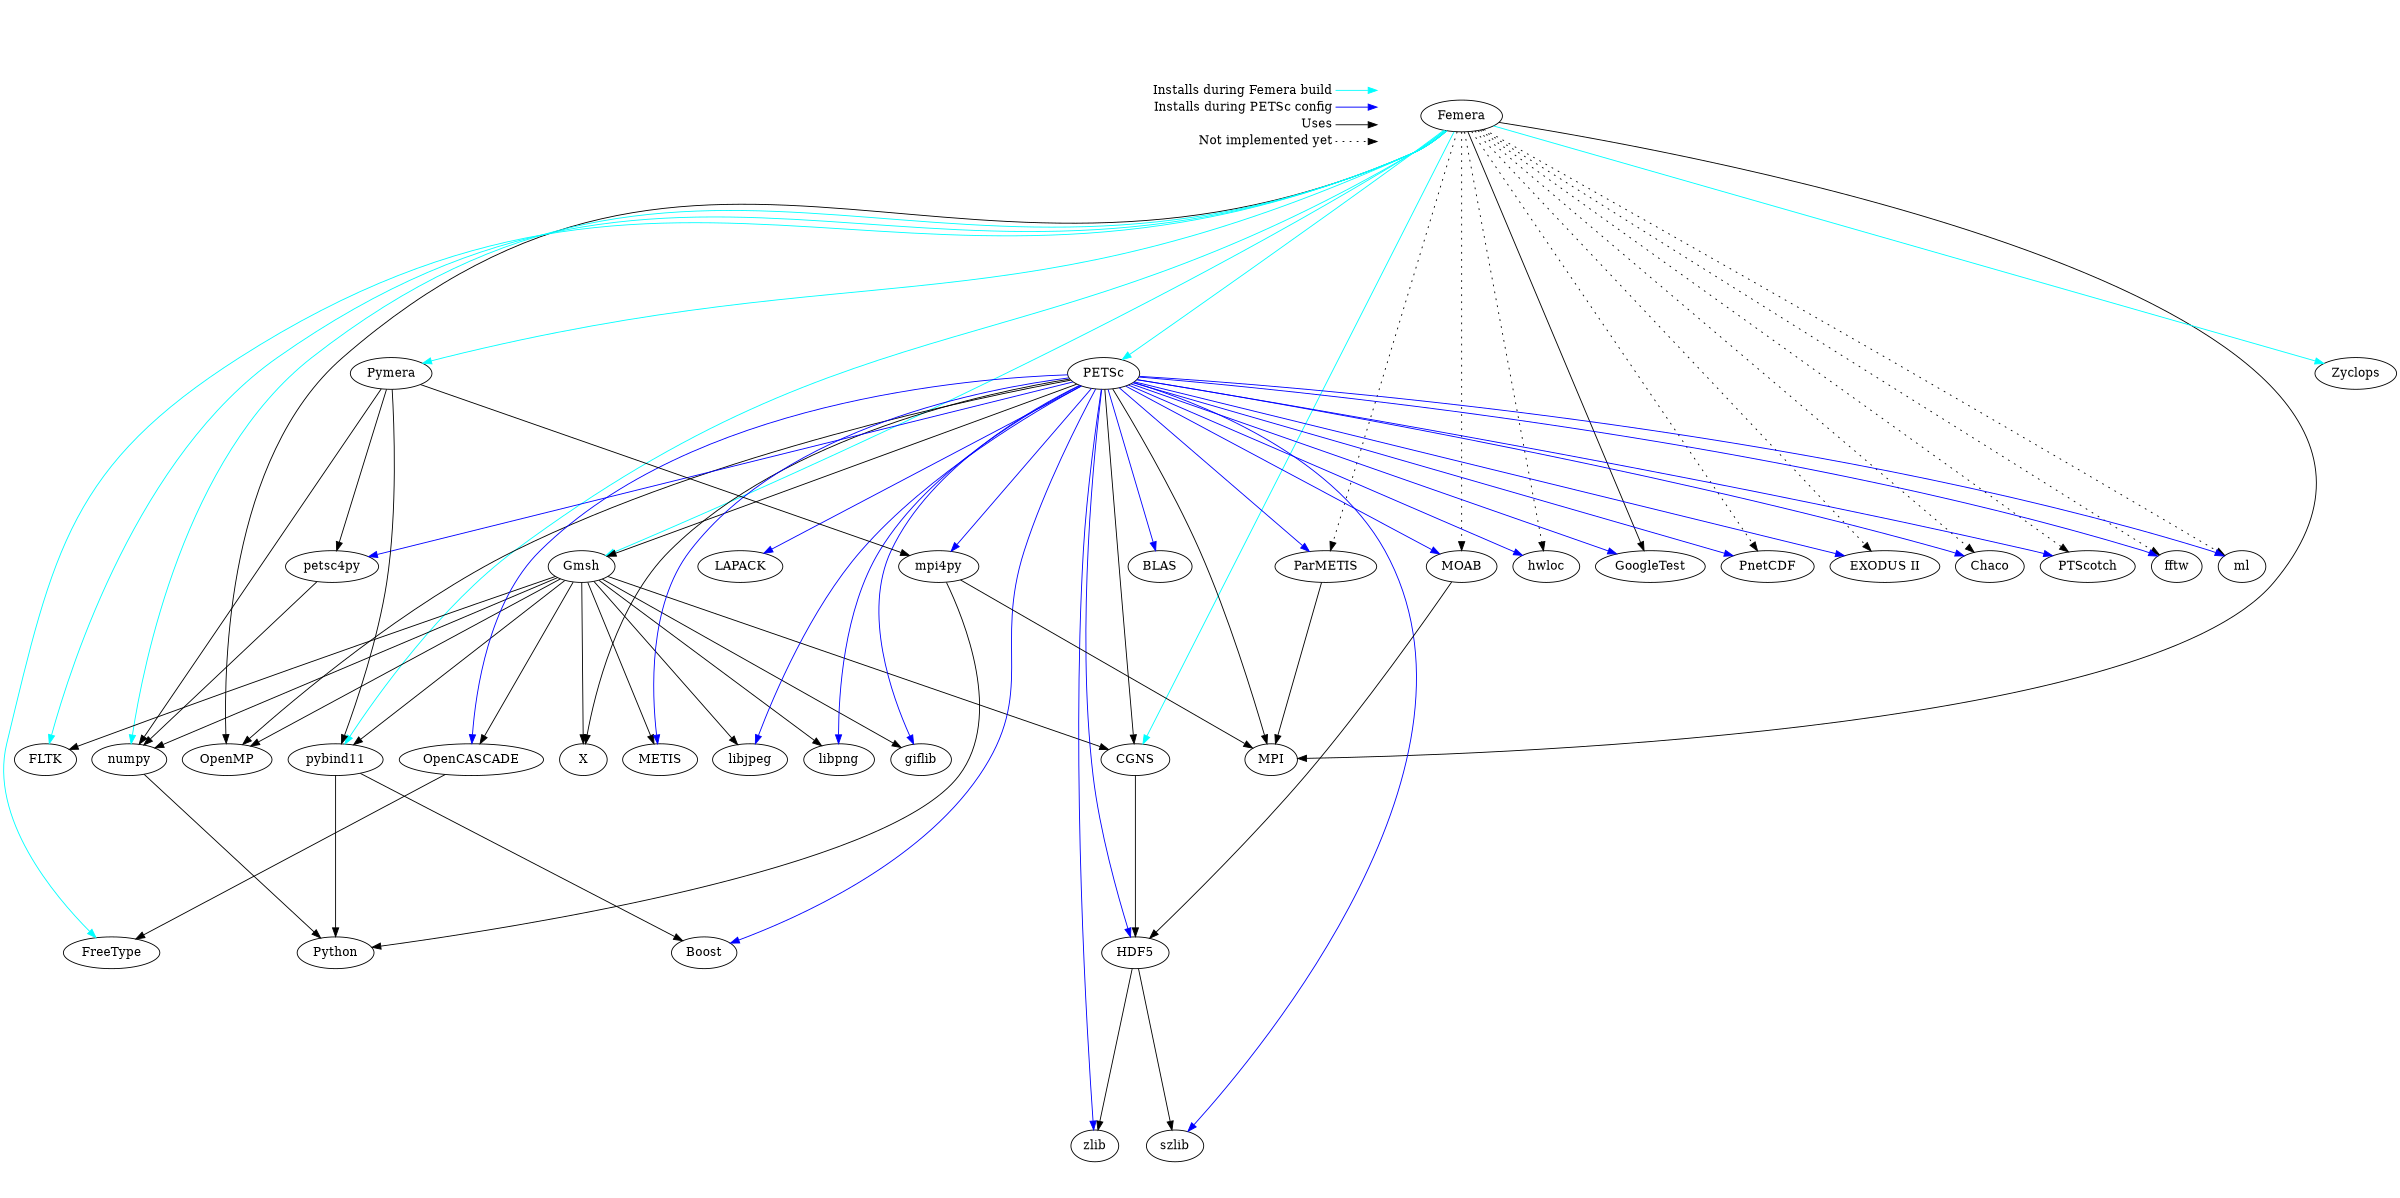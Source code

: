 digraph "Femera external dependencies as built" {
 overlap=scale;
 size="16,8";
 ratio="fill";
 fontsize="14";
 fontname="Helvetica";
 clusterrank="local";
 { node [shape=plaintext]
 key [label=<<table border="0" cellpadding="2" cellspacing="0" cellborder="0">
 <tr><td align="right" port="i1">Installs during Femera build</td></tr>
 <tr><td align="right" port="i2">Installs during PETSc config</td></tr>
 <tr><td align="right" port="i3">Uses</td></tr>
 <tr><td align="right" port="i4">Not implemented yet</td></tr>
 </table>>]
 key2 [label=<<table border="0" cellpadding="2" cellspacing="0" cellborder="0">
 <tr><td port="i1">&nbsp;</td></tr>
 <tr><td port="i2">&nbsp;</td></tr>
 <tr><td port="i3">&nbsp;</td></tr>
 <tr><td port="i4">&nbsp;</td></tr>
 </table>>]
 key:i1:e -> key2:i1:w [color=cyan] {rank=same; key, key2 }
 key:i2:e -> key2:i2:w [color=blue] {rank=same; key, key2 }
 key:i3:e -> key2:i3:w {rank=same; key, key2 }
 key:i4:e -> key2:i4:w [style=dotted] {rank=same; key, key2 }
 }
 "Femera" -> "CGNS" [color="cyan"]
 "CGNS" -> "HDF5"
 "Femera" -> "Gmsh" [color="cyan"]
 "Gmsh" -> "OpenMP"
 "Gmsh" -> "pybind11"
 "Gmsh" -> "numpy"
 "Gmsh" -> "CGNS"
 "Gmsh" -> "FLTK"
 "Gmsh" -> "X"
     "Femera" -> "FLTK" [color="cyan"]
 "Gmsh" -> "OpenCASCADE"
 "OpenCASCADE" -> "FreeType"
 "Femera" -> "FreeType" [color="cyan"]
 "Femera" -> "PETSc" [color="cyan"]
 "PETSc" -> "OpenMP"
 "PETSc" -> "MPI"
 "PETSc" -> "CGNS"
 "PETSc" -> "Gmsh"
 "Gmsh" -> "METIS"
 "PETSc" -> "X"
 "PETSc" -> "BLAS" [color="blue"]
 "PETSc" -> "LAPACK" [color="blue"]
 "PETSc" -> "mpi4py" [color="blue"]
 "mpi4py" -> "MPI"
 "mpi4py" -> "Python"
 "Pymera" -> "mpi4py"
 "PETSc" -> "petsc4py" [color="blue"]
 "petsc4py" -> "numpy"
 "numpy" -> "Python"
 "Femera" -> "numpy" [color="cyan"]
 "Pymera" -> "numpy"
 "Pymera" -> "petsc4py"
 "PETSc" -> "hwloc" [color="blue"]
 "Femera" -> "hwloc" [style="dotted"]
 "PETSc" -> "zlib" [color="blue"]
 "PETSc" -> "szlib" [color="blue"]
 "HDF5" -> "zlib"
 "HDF5" -> "szlib"
 "PETSc" -> "libjpeg" [color="blue"]
 "PETSc" -> "libpng" [color="blue"]
 "PETSc" -> "giflib" [color="blue"]
 "Gmsh" -> "libjpeg"
 "Gmsh" -> "libpng"
 "Gmsh" -> "giflib"
 "PETSc" -> "OpenCASCADE" [color="blue"]
 "PETSc" -> "Boost" [color="blue"]
 "PETSc" -> "GoogleTest" [color="blue"]
 "PETSc" -> "HDF5" [color="blue"]
 "PETSc" -> "MOAB" [color="blue"]
 "Femera" -> "MOAB" [style="dotted"]
 "MOAB" -> "HDF5"
 "PETSc" -> "PnetCDF" [color="blue"]
 "Femera" -> "PnetCDF" [style="dotted"]
 "PETSc" -> "EXODUS II" [color="blue"]
 "Femera" -> "EXODUS II" [style="dotted"]
 "PETSc" -> "Chaco" [color="blue"]
 "Femera" -> "Chaco" [style="dotted"]
 "PETSc" -> "PTScotch" [color="blue"]
 "Femera" -> "PTScotch" [style="dotted"]
 "PETSc" -> "METIS" [color="blue"]
 "PETSc" -> "ParMETIS" [color="blue"]
 "Femera" -> "ParMETIS" [style="dotted"]
 "ParMETIS" -> "MPI"
 "PETSc" -> "fftw" [color="blue"]
 "Femera" -> "fftw" [style="dotted"]
 "PETSc" -> "ml" [color="blue"]
 "Femera" -> "ml" [style="dotted"]
 "Femera" -> "Zyclops" [color="cyan"]
 "Femera" -> "Pymera" [color="cyan"]
 "Femera" -> "OpenMP"
 "Femera" -> "MPI"
 "Femera" -> "GoogleTest"
 "Femera" -> "pybind11" [color="cyan"]
 "pybind11" -> "Boost"
 "pybind11" -> "Python"
 "Pymera" -> "pybind11"
 }
